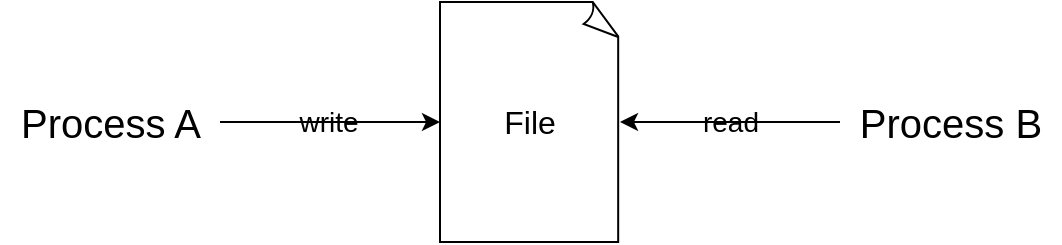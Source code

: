 <mxfile version="12.6.5" type="device"><diagram id="LwPQvbuZYbPU62hsVTUf" name="第 1 页"><mxGraphModel dx="1106" dy="860" grid="1" gridSize="10" guides="1" tooltips="1" connect="1" arrows="1" fold="1" page="1" pageScale="1" pageWidth="827" pageHeight="1169" math="0" shadow="0"><root><mxCell id="0"/><mxCell id="1" parent="0"/><mxCell id="GuukYsHIP-D4ViOg9vlu-1" value="File" style="whiteSpace=wrap;html=1;shape=mxgraph.basic.document;fontSize=16;" vertex="1" parent="1"><mxGeometry x="320" y="240" width="90" height="120" as="geometry"/></mxCell><mxCell id="GuukYsHIP-D4ViOg9vlu-6" value="" style="edgeStyle=orthogonalEdgeStyle;rounded=0;orthogonalLoop=1;jettySize=auto;html=1;fontSize=20;entryX=0;entryY=0.5;entryDx=0;entryDy=0;entryPerimeter=0;" edge="1" parent="1" source="GuukYsHIP-D4ViOg9vlu-2" target="GuukYsHIP-D4ViOg9vlu-1"><mxGeometry relative="1" as="geometry"><mxPoint x="270" y="300" as="targetPoint"/></mxGeometry></mxCell><mxCell id="GuukYsHIP-D4ViOg9vlu-2" value="Process A" style="text;html=1;align=center;verticalAlign=middle;resizable=0;points=[];autosize=1;fontSize=20;" vertex="1" parent="1"><mxGeometry x="100" y="285" width="110" height="30" as="geometry"/></mxCell><mxCell id="GuukYsHIP-D4ViOg9vlu-9" value="" style="edgeStyle=orthogonalEdgeStyle;rounded=0;orthogonalLoop=1;jettySize=auto;html=1;fontSize=20;entryX=1;entryY=0.5;entryDx=0;entryDy=0;entryPerimeter=0;" edge="1" parent="1" source="GuukYsHIP-D4ViOg9vlu-7" target="GuukYsHIP-D4ViOg9vlu-1"><mxGeometry relative="1" as="geometry"><mxPoint x="440" y="300" as="targetPoint"/></mxGeometry></mxCell><mxCell id="GuukYsHIP-D4ViOg9vlu-7" value="Process B" style="text;html=1;align=center;verticalAlign=middle;resizable=0;points=[];autosize=1;fontSize=20;" vertex="1" parent="1"><mxGeometry x="520" y="285" width="110" height="30" as="geometry"/></mxCell><mxCell id="GuukYsHIP-D4ViOg9vlu-10" value="&lt;font style=&quot;font-size: 14px&quot;&gt;write&lt;/font&gt;" style="text;html=1;align=center;verticalAlign=middle;resizable=0;points=[];autosize=1;fontSize=20;" vertex="1" parent="1"><mxGeometry x="239" y="282" width="50" height="30" as="geometry"/></mxCell><mxCell id="GuukYsHIP-D4ViOg9vlu-11" value="&lt;font style=&quot;font-size: 14px&quot;&gt;read&lt;br&gt;&lt;/font&gt;" style="text;html=1;align=center;verticalAlign=middle;resizable=0;points=[];autosize=1;fontSize=20;" vertex="1" parent="1"><mxGeometry x="445" y="282" width="40" height="30" as="geometry"/></mxCell></root></mxGraphModel></diagram></mxfile>